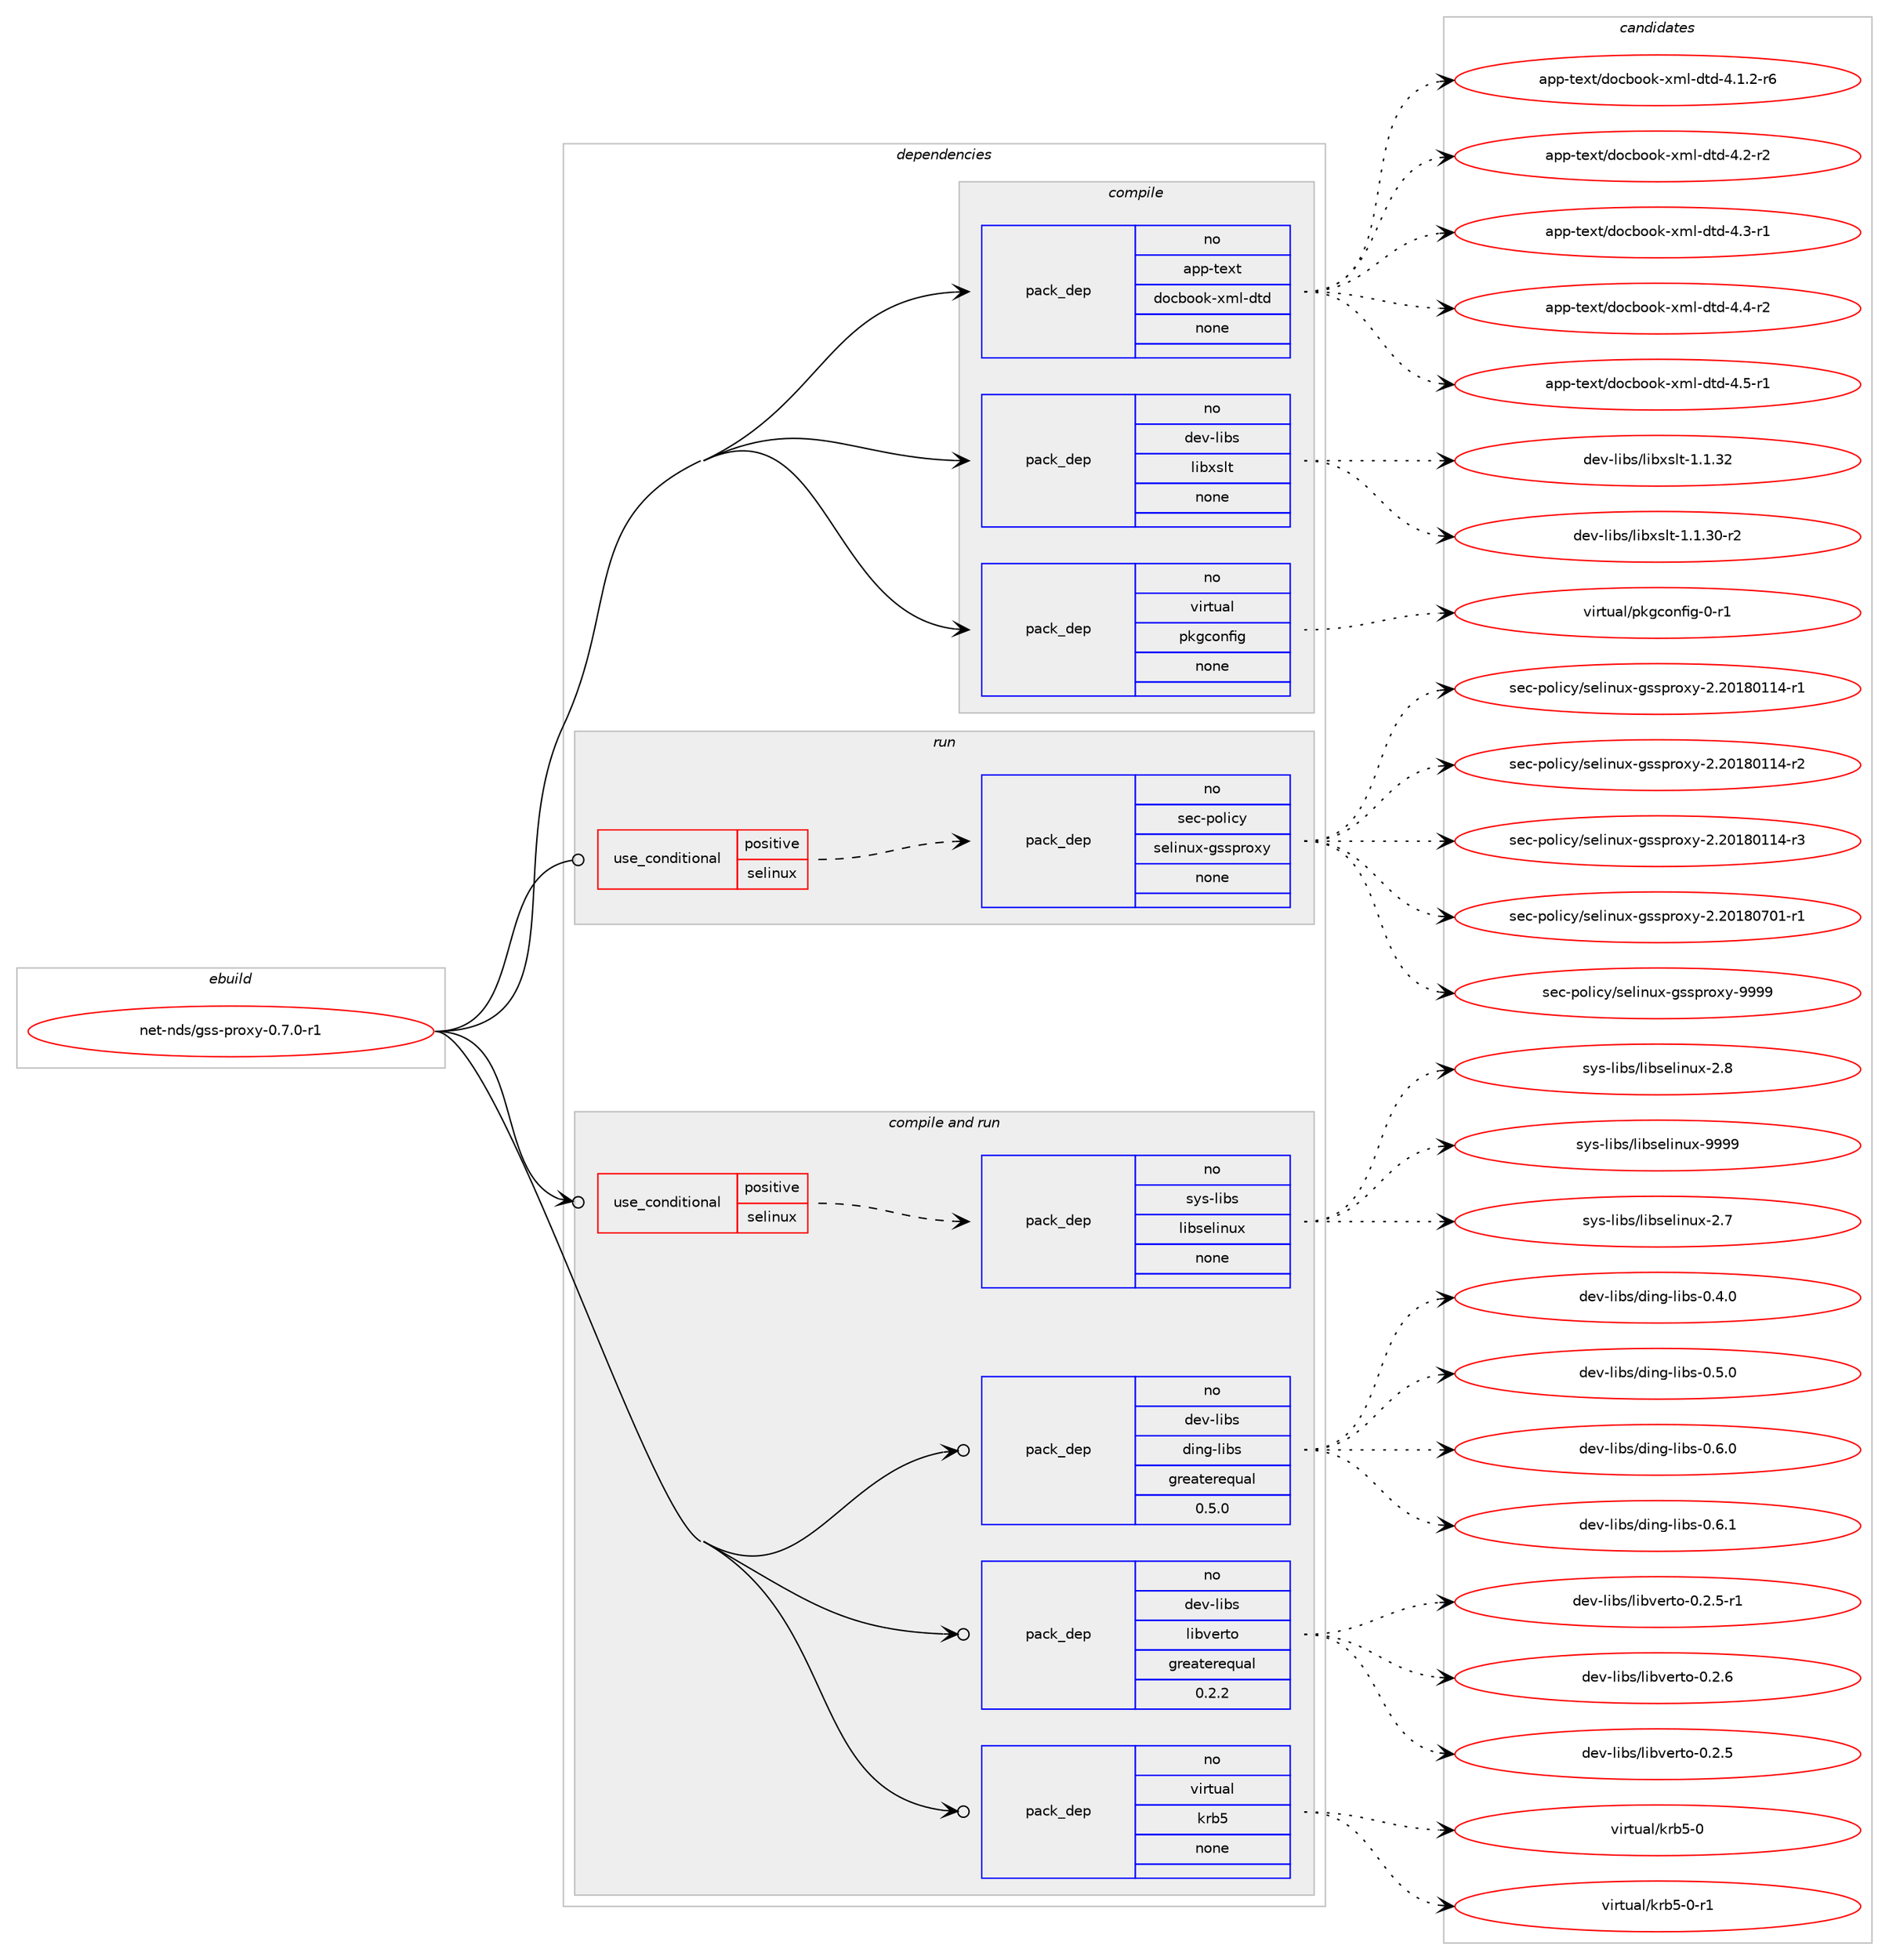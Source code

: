 digraph prolog {

# *************
# Graph options
# *************

newrank=true;
concentrate=true;
compound=true;
graph [rankdir=LR,fontname=Helvetica,fontsize=10,ranksep=1.5];#, ranksep=2.5, nodesep=0.2];
edge  [arrowhead=vee];
node  [fontname=Helvetica,fontsize=10];

# **********
# The ebuild
# **********

subgraph cluster_leftcol {
color=gray;
rank=same;
label=<<i>ebuild</i>>;
id [label="net-nds/gss-proxy-0.7.0-r1", color=red, width=4, href="../net-nds/gss-proxy-0.7.0-r1.svg"];
}

# ****************
# The dependencies
# ****************

subgraph cluster_midcol {
color=gray;
label=<<i>dependencies</i>>;
subgraph cluster_compile {
fillcolor="#eeeeee";
style=filled;
label=<<i>compile</i>>;
subgraph pack5869 {
dependency8838 [label=<<TABLE BORDER="0" CELLBORDER="1" CELLSPACING="0" CELLPADDING="4" WIDTH="220"><TR><TD ROWSPAN="6" CELLPADDING="30">pack_dep</TD></TR><TR><TD WIDTH="110">no</TD></TR><TR><TD>app-text</TD></TR><TR><TD>docbook-xml-dtd</TD></TR><TR><TD>none</TD></TR><TR><TD></TD></TR></TABLE>>, shape=none, color=blue];
}
id:e -> dependency8838:w [weight=20,style="solid",arrowhead="vee"];
subgraph pack5870 {
dependency8839 [label=<<TABLE BORDER="0" CELLBORDER="1" CELLSPACING="0" CELLPADDING="4" WIDTH="220"><TR><TD ROWSPAN="6" CELLPADDING="30">pack_dep</TD></TR><TR><TD WIDTH="110">no</TD></TR><TR><TD>dev-libs</TD></TR><TR><TD>libxslt</TD></TR><TR><TD>none</TD></TR><TR><TD></TD></TR></TABLE>>, shape=none, color=blue];
}
id:e -> dependency8839:w [weight=20,style="solid",arrowhead="vee"];
subgraph pack5871 {
dependency8840 [label=<<TABLE BORDER="0" CELLBORDER="1" CELLSPACING="0" CELLPADDING="4" WIDTH="220"><TR><TD ROWSPAN="6" CELLPADDING="30">pack_dep</TD></TR><TR><TD WIDTH="110">no</TD></TR><TR><TD>virtual</TD></TR><TR><TD>pkgconfig</TD></TR><TR><TD>none</TD></TR><TR><TD></TD></TR></TABLE>>, shape=none, color=blue];
}
id:e -> dependency8840:w [weight=20,style="solid",arrowhead="vee"];
}
subgraph cluster_compileandrun {
fillcolor="#eeeeee";
style=filled;
label=<<i>compile and run</i>>;
subgraph cond2822 {
dependency8841 [label=<<TABLE BORDER="0" CELLBORDER="1" CELLSPACING="0" CELLPADDING="4"><TR><TD ROWSPAN="3" CELLPADDING="10">use_conditional</TD></TR><TR><TD>positive</TD></TR><TR><TD>selinux</TD></TR></TABLE>>, shape=none, color=red];
subgraph pack5872 {
dependency8842 [label=<<TABLE BORDER="0" CELLBORDER="1" CELLSPACING="0" CELLPADDING="4" WIDTH="220"><TR><TD ROWSPAN="6" CELLPADDING="30">pack_dep</TD></TR><TR><TD WIDTH="110">no</TD></TR><TR><TD>sys-libs</TD></TR><TR><TD>libselinux</TD></TR><TR><TD>none</TD></TR><TR><TD></TD></TR></TABLE>>, shape=none, color=blue];
}
dependency8841:e -> dependency8842:w [weight=20,style="dashed",arrowhead="vee"];
}
id:e -> dependency8841:w [weight=20,style="solid",arrowhead="odotvee"];
subgraph pack5873 {
dependency8843 [label=<<TABLE BORDER="0" CELLBORDER="1" CELLSPACING="0" CELLPADDING="4" WIDTH="220"><TR><TD ROWSPAN="6" CELLPADDING="30">pack_dep</TD></TR><TR><TD WIDTH="110">no</TD></TR><TR><TD>dev-libs</TD></TR><TR><TD>ding-libs</TD></TR><TR><TD>greaterequal</TD></TR><TR><TD>0.5.0</TD></TR></TABLE>>, shape=none, color=blue];
}
id:e -> dependency8843:w [weight=20,style="solid",arrowhead="odotvee"];
subgraph pack5874 {
dependency8844 [label=<<TABLE BORDER="0" CELLBORDER="1" CELLSPACING="0" CELLPADDING="4" WIDTH="220"><TR><TD ROWSPAN="6" CELLPADDING="30">pack_dep</TD></TR><TR><TD WIDTH="110">no</TD></TR><TR><TD>dev-libs</TD></TR><TR><TD>libverto</TD></TR><TR><TD>greaterequal</TD></TR><TR><TD>0.2.2</TD></TR></TABLE>>, shape=none, color=blue];
}
id:e -> dependency8844:w [weight=20,style="solid",arrowhead="odotvee"];
subgraph pack5875 {
dependency8845 [label=<<TABLE BORDER="0" CELLBORDER="1" CELLSPACING="0" CELLPADDING="4" WIDTH="220"><TR><TD ROWSPAN="6" CELLPADDING="30">pack_dep</TD></TR><TR><TD WIDTH="110">no</TD></TR><TR><TD>virtual</TD></TR><TR><TD>krb5</TD></TR><TR><TD>none</TD></TR><TR><TD></TD></TR></TABLE>>, shape=none, color=blue];
}
id:e -> dependency8845:w [weight=20,style="solid",arrowhead="odotvee"];
}
subgraph cluster_run {
fillcolor="#eeeeee";
style=filled;
label=<<i>run</i>>;
subgraph cond2823 {
dependency8846 [label=<<TABLE BORDER="0" CELLBORDER="1" CELLSPACING="0" CELLPADDING="4"><TR><TD ROWSPAN="3" CELLPADDING="10">use_conditional</TD></TR><TR><TD>positive</TD></TR><TR><TD>selinux</TD></TR></TABLE>>, shape=none, color=red];
subgraph pack5876 {
dependency8847 [label=<<TABLE BORDER="0" CELLBORDER="1" CELLSPACING="0" CELLPADDING="4" WIDTH="220"><TR><TD ROWSPAN="6" CELLPADDING="30">pack_dep</TD></TR><TR><TD WIDTH="110">no</TD></TR><TR><TD>sec-policy</TD></TR><TR><TD>selinux-gssproxy</TD></TR><TR><TD>none</TD></TR><TR><TD></TD></TR></TABLE>>, shape=none, color=blue];
}
dependency8846:e -> dependency8847:w [weight=20,style="dashed",arrowhead="vee"];
}
id:e -> dependency8846:w [weight=20,style="solid",arrowhead="odot"];
}
}

# **************
# The candidates
# **************

subgraph cluster_choices {
rank=same;
color=gray;
label=<<i>candidates</i>>;

subgraph choice5869 {
color=black;
nodesep=1;
choice971121124511610112011647100111999811111110745120109108451001161004552464946504511454 [label="app-text/docbook-xml-dtd-4.1.2-r6", color=red, width=4,href="../app-text/docbook-xml-dtd-4.1.2-r6.svg"];
choice97112112451161011201164710011199981111111074512010910845100116100455246504511450 [label="app-text/docbook-xml-dtd-4.2-r2", color=red, width=4,href="../app-text/docbook-xml-dtd-4.2-r2.svg"];
choice97112112451161011201164710011199981111111074512010910845100116100455246514511449 [label="app-text/docbook-xml-dtd-4.3-r1", color=red, width=4,href="../app-text/docbook-xml-dtd-4.3-r1.svg"];
choice97112112451161011201164710011199981111111074512010910845100116100455246524511450 [label="app-text/docbook-xml-dtd-4.4-r2", color=red, width=4,href="../app-text/docbook-xml-dtd-4.4-r2.svg"];
choice97112112451161011201164710011199981111111074512010910845100116100455246534511449 [label="app-text/docbook-xml-dtd-4.5-r1", color=red, width=4,href="../app-text/docbook-xml-dtd-4.5-r1.svg"];
dependency8838:e -> choice971121124511610112011647100111999811111110745120109108451001161004552464946504511454:w [style=dotted,weight="100"];
dependency8838:e -> choice97112112451161011201164710011199981111111074512010910845100116100455246504511450:w [style=dotted,weight="100"];
dependency8838:e -> choice97112112451161011201164710011199981111111074512010910845100116100455246514511449:w [style=dotted,weight="100"];
dependency8838:e -> choice97112112451161011201164710011199981111111074512010910845100116100455246524511450:w [style=dotted,weight="100"];
dependency8838:e -> choice97112112451161011201164710011199981111111074512010910845100116100455246534511449:w [style=dotted,weight="100"];
}
subgraph choice5870 {
color=black;
nodesep=1;
choice10010111845108105981154710810598120115108116454946494651484511450 [label="dev-libs/libxslt-1.1.30-r2", color=red, width=4,href="../dev-libs/libxslt-1.1.30-r2.svg"];
choice1001011184510810598115471081059812011510811645494649465150 [label="dev-libs/libxslt-1.1.32", color=red, width=4,href="../dev-libs/libxslt-1.1.32.svg"];
dependency8839:e -> choice10010111845108105981154710810598120115108116454946494651484511450:w [style=dotted,weight="100"];
dependency8839:e -> choice1001011184510810598115471081059812011510811645494649465150:w [style=dotted,weight="100"];
}
subgraph choice5871 {
color=black;
nodesep=1;
choice11810511411611797108471121071039911111010210510345484511449 [label="virtual/pkgconfig-0-r1", color=red, width=4,href="../virtual/pkgconfig-0-r1.svg"];
dependency8840:e -> choice11810511411611797108471121071039911111010210510345484511449:w [style=dotted,weight="100"];
}
subgraph choice5872 {
color=black;
nodesep=1;
choice1151211154510810598115471081059811510110810511011712045504655 [label="sys-libs/libselinux-2.7", color=red, width=4,href="../sys-libs/libselinux-2.7.svg"];
choice1151211154510810598115471081059811510110810511011712045504656 [label="sys-libs/libselinux-2.8", color=red, width=4,href="../sys-libs/libselinux-2.8.svg"];
choice115121115451081059811547108105981151011081051101171204557575757 [label="sys-libs/libselinux-9999", color=red, width=4,href="../sys-libs/libselinux-9999.svg"];
dependency8842:e -> choice1151211154510810598115471081059811510110810511011712045504655:w [style=dotted,weight="100"];
dependency8842:e -> choice1151211154510810598115471081059811510110810511011712045504656:w [style=dotted,weight="100"];
dependency8842:e -> choice115121115451081059811547108105981151011081051101171204557575757:w [style=dotted,weight="100"];
}
subgraph choice5873 {
color=black;
nodesep=1;
choice1001011184510810598115471001051101034510810598115454846524648 [label="dev-libs/ding-libs-0.4.0", color=red, width=4,href="../dev-libs/ding-libs-0.4.0.svg"];
choice1001011184510810598115471001051101034510810598115454846534648 [label="dev-libs/ding-libs-0.5.0", color=red, width=4,href="../dev-libs/ding-libs-0.5.0.svg"];
choice1001011184510810598115471001051101034510810598115454846544648 [label="dev-libs/ding-libs-0.6.0", color=red, width=4,href="../dev-libs/ding-libs-0.6.0.svg"];
choice1001011184510810598115471001051101034510810598115454846544649 [label="dev-libs/ding-libs-0.6.1", color=red, width=4,href="../dev-libs/ding-libs-0.6.1.svg"];
dependency8843:e -> choice1001011184510810598115471001051101034510810598115454846524648:w [style=dotted,weight="100"];
dependency8843:e -> choice1001011184510810598115471001051101034510810598115454846534648:w [style=dotted,weight="100"];
dependency8843:e -> choice1001011184510810598115471001051101034510810598115454846544648:w [style=dotted,weight="100"];
dependency8843:e -> choice1001011184510810598115471001051101034510810598115454846544649:w [style=dotted,weight="100"];
}
subgraph choice5874 {
color=black;
nodesep=1;
choice10010111845108105981154710810598118101114116111454846504653 [label="dev-libs/libverto-0.2.5", color=red, width=4,href="../dev-libs/libverto-0.2.5.svg"];
choice100101118451081059811547108105981181011141161114548465046534511449 [label="dev-libs/libverto-0.2.5-r1", color=red, width=4,href="../dev-libs/libverto-0.2.5-r1.svg"];
choice10010111845108105981154710810598118101114116111454846504654 [label="dev-libs/libverto-0.2.6", color=red, width=4,href="../dev-libs/libverto-0.2.6.svg"];
dependency8844:e -> choice10010111845108105981154710810598118101114116111454846504653:w [style=dotted,weight="100"];
dependency8844:e -> choice100101118451081059811547108105981181011141161114548465046534511449:w [style=dotted,weight="100"];
dependency8844:e -> choice10010111845108105981154710810598118101114116111454846504654:w [style=dotted,weight="100"];
}
subgraph choice5875 {
color=black;
nodesep=1;
choice118105114116117971084710711498534548 [label="virtual/krb5-0", color=red, width=4,href="../virtual/krb5-0.svg"];
choice1181051141161179710847107114985345484511449 [label="virtual/krb5-0-r1", color=red, width=4,href="../virtual/krb5-0-r1.svg"];
dependency8845:e -> choice118105114116117971084710711498534548:w [style=dotted,weight="100"];
dependency8845:e -> choice1181051141161179710847107114985345484511449:w [style=dotted,weight="100"];
}
subgraph choice5876 {
color=black;
nodesep=1;
choice115101994511211110810599121471151011081051101171204510311511511211411112012145504650484956484949524511449 [label="sec-policy/selinux-gssproxy-2.20180114-r1", color=red, width=4,href="../sec-policy/selinux-gssproxy-2.20180114-r1.svg"];
choice115101994511211110810599121471151011081051101171204510311511511211411112012145504650484956484949524511450 [label="sec-policy/selinux-gssproxy-2.20180114-r2", color=red, width=4,href="../sec-policy/selinux-gssproxy-2.20180114-r2.svg"];
choice115101994511211110810599121471151011081051101171204510311511511211411112012145504650484956484949524511451 [label="sec-policy/selinux-gssproxy-2.20180114-r3", color=red, width=4,href="../sec-policy/selinux-gssproxy-2.20180114-r3.svg"];
choice115101994511211110810599121471151011081051101171204510311511511211411112012145504650484956485548494511449 [label="sec-policy/selinux-gssproxy-2.20180701-r1", color=red, width=4,href="../sec-policy/selinux-gssproxy-2.20180701-r1.svg"];
choice11510199451121111081059912147115101108105110117120451031151151121141111201214557575757 [label="sec-policy/selinux-gssproxy-9999", color=red, width=4,href="../sec-policy/selinux-gssproxy-9999.svg"];
dependency8847:e -> choice115101994511211110810599121471151011081051101171204510311511511211411112012145504650484956484949524511449:w [style=dotted,weight="100"];
dependency8847:e -> choice115101994511211110810599121471151011081051101171204510311511511211411112012145504650484956484949524511450:w [style=dotted,weight="100"];
dependency8847:e -> choice115101994511211110810599121471151011081051101171204510311511511211411112012145504650484956484949524511451:w [style=dotted,weight="100"];
dependency8847:e -> choice115101994511211110810599121471151011081051101171204510311511511211411112012145504650484956485548494511449:w [style=dotted,weight="100"];
dependency8847:e -> choice11510199451121111081059912147115101108105110117120451031151151121141111201214557575757:w [style=dotted,weight="100"];
}
}

}
